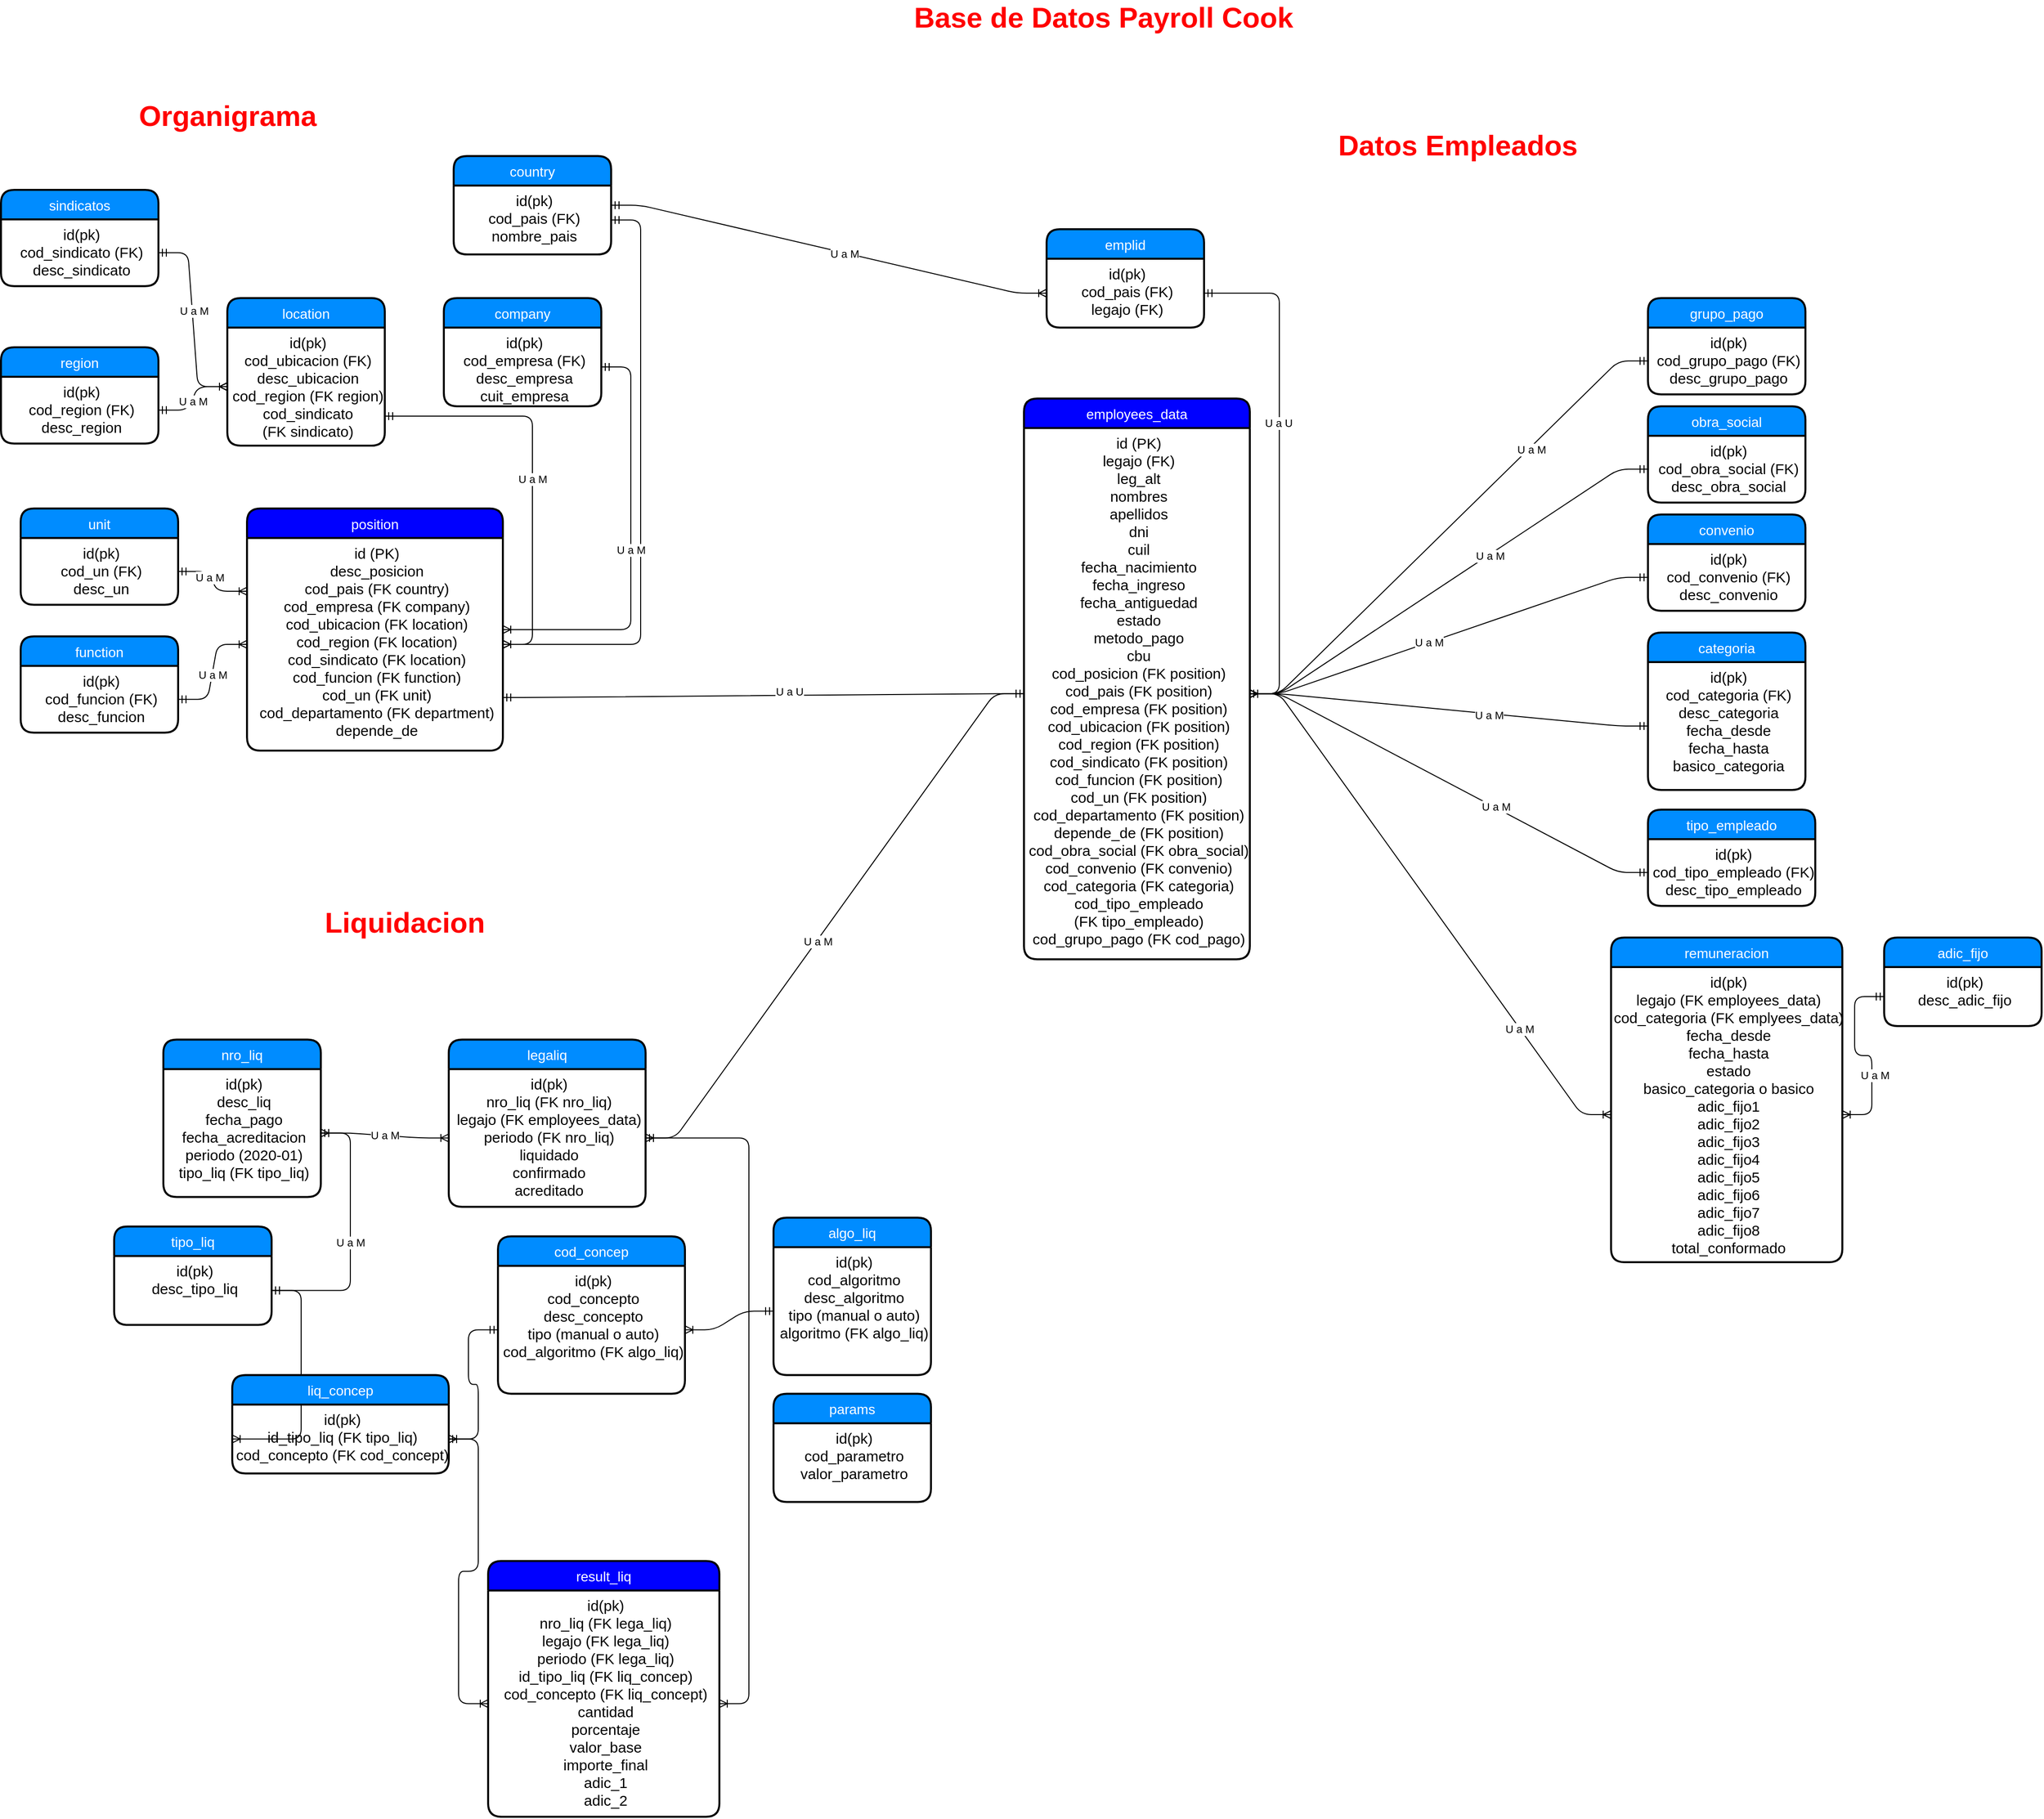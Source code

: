 <mxfile version="13.5.1" type="github">
  <diagram id="R5pfA701NaSD8N2ByGOf" name="Page-1">
    <mxGraphModel dx="3206" dy="450" grid="1" gridSize="10" guides="1" tooltips="1" connect="1" arrows="1" fold="1" page="1" pageScale="1" pageWidth="1169" pageHeight="827" math="0" shadow="0">
      <root>
        <mxCell id="0" />
        <mxCell id="1" parent="0" />
        <mxCell id="119IcOjmTgw26iHcHYF6-54" value="&lt;span style=&quot;font-size: 29px&quot;&gt;&lt;b&gt;Base de Datos Payroll Cook&lt;/b&gt;&lt;/span&gt;" style="text;html=1;align=center;verticalAlign=middle;resizable=0;points=[];;autosize=1;fontColor=#FF0000;" parent="1" vertex="1">
          <mxGeometry x="-1370" y="50" width="400" height="30" as="geometry" />
        </mxCell>
        <mxCell id="119IcOjmTgw26iHcHYF6-61" style="edgeStyle=orthogonalEdgeStyle;rounded=0;orthogonalLoop=1;jettySize=auto;html=1;exitX=0;exitY=0.25;exitDx=0;exitDy=0;entryX=0.5;entryY=1;entryDx=0;entryDy=0;fontSize=20;strokeColor=none;endArrow=ERoneToMany;endFill=0;startArrow=ERmandOne;startFill=0;" parent="1" edge="1">
          <mxGeometry relative="1" as="geometry">
            <mxPoint x="-1205.333" y="606.17" as="targetPoint" />
            <mxPoint x="-1001" y="500.59" as="sourcePoint" />
          </mxGeometry>
        </mxCell>
        <mxCell id="CLIR_dkmVU7LcoB8GXZn-4" value="" style="edgeStyle=entityRelationEdgeStyle;fontSize=12;html=1;endArrow=ERmandOne;startArrow=ERmandOne;endFill=0;" parent="1" source="CLIR_dkmVU7LcoB8GXZn-3" target="119IcOjmTgw26iHcHYF6-74" edge="1">
          <mxGeometry width="100" height="100" relative="1" as="geometry">
            <mxPoint x="-1321" y="502.17" as="sourcePoint" />
            <mxPoint x="-1161" y="512.17" as="targetPoint" />
          </mxGeometry>
        </mxCell>
        <mxCell id="CLIR_dkmVU7LcoB8GXZn-12" value="U a U" style="edgeLabel;html=1;align=center;verticalAlign=middle;resizable=0;points=[];" parent="CLIR_dkmVU7LcoB8GXZn-4" vertex="1" connectable="0">
          <mxGeometry x="-0.191" y="-1" relative="1" as="geometry">
            <mxPoint as="offset" />
          </mxGeometry>
        </mxCell>
        <mxCell id="CLIR_dkmVU7LcoB8GXZn-9" value="" style="edgeStyle=entityRelationEdgeStyle;fontSize=12;html=1;endArrow=ERoneToMany;startArrow=ERmandOne;" parent="1" source="CLIR_dkmVU7LcoB8GXZn-7" target="CLIR_dkmVU7LcoB8GXZn-31" edge="1">
          <mxGeometry width="100" height="100" relative="1" as="geometry">
            <mxPoint x="-1620" y="710" as="sourcePoint" />
            <mxPoint x="-1520" y="610" as="targetPoint" />
          </mxGeometry>
        </mxCell>
        <mxCell id="CLIR_dkmVU7LcoB8GXZn-15" value="" style="edgeStyle=entityRelationEdgeStyle;fontSize=12;html=1;endArrow=ERoneToMany;startArrow=ERmandOne;" parent="1" source="CLIR_dkmVU7LcoB8GXZn-14" target="CLIR_dkmVU7LcoB8GXZn-30" edge="1">
          <mxGeometry width="100" height="100" relative="1" as="geometry">
            <mxPoint x="-1620" y="790" as="sourcePoint" />
            <mxPoint x="-1520" y="690" as="targetPoint" />
          </mxGeometry>
        </mxCell>
        <mxCell id="CLIR_dkmVU7LcoB8GXZn-16" value="U a M" style="edgeLabel;html=1;align=center;verticalAlign=middle;resizable=0;points=[];" parent="CLIR_dkmVU7LcoB8GXZn-15" vertex="1" connectable="0">
          <mxGeometry x="0.012" relative="1" as="geometry">
            <mxPoint as="offset" />
          </mxGeometry>
        </mxCell>
        <mxCell id="CLIR_dkmVU7LcoB8GXZn-19" value="" style="edgeStyle=entityRelationEdgeStyle;fontSize=12;html=1;endArrow=ERoneToMany;startArrow=ERmandOne;exitX=1;exitY=0.75;exitDx=0;exitDy=0;" parent="1" source="CLIR_dkmVU7LcoB8GXZn-18" target="CLIR_dkmVU7LcoB8GXZn-31" edge="1">
          <mxGeometry width="100" height="100" relative="1" as="geometry">
            <mxPoint x="-1620" y="790" as="sourcePoint" />
            <mxPoint x="-1520" y="690" as="targetPoint" />
          </mxGeometry>
        </mxCell>
        <mxCell id="CLIR_dkmVU7LcoB8GXZn-20" value="U a M" style="edgeLabel;html=1;align=center;verticalAlign=middle;resizable=0;points=[];" parent="CLIR_dkmVU7LcoB8GXZn-19" vertex="1" connectable="0">
          <mxGeometry x="-0.186" relative="1" as="geometry">
            <mxPoint y="45.83" as="offset" />
          </mxGeometry>
        </mxCell>
        <mxCell id="CLIR_dkmVU7LcoB8GXZn-23" value="" style="edgeStyle=entityRelationEdgeStyle;fontSize=12;html=1;endArrow=ERoneToMany;startArrow=ERmandOne;" parent="1" source="CLIR_dkmVU7LcoB8GXZn-22" target="CLIR_dkmVU7LcoB8GXZn-18" edge="1">
          <mxGeometry width="100" height="100" relative="1" as="geometry">
            <mxPoint x="-1620" y="960" as="sourcePoint" />
            <mxPoint x="-1520" y="860" as="targetPoint" />
          </mxGeometry>
        </mxCell>
        <mxCell id="CLIR_dkmVU7LcoB8GXZn-24" value="U a M" style="edgeLabel;html=1;align=center;verticalAlign=middle;resizable=0;points=[];" parent="CLIR_dkmVU7LcoB8GXZn-23" vertex="1" connectable="0">
          <mxGeometry x="-0.057" y="-1" relative="1" as="geometry">
            <mxPoint as="offset" />
          </mxGeometry>
        </mxCell>
        <mxCell id="CLIR_dkmVU7LcoB8GXZn-27" value="" style="edgeStyle=entityRelationEdgeStyle;fontSize=12;html=1;endArrow=ERoneToMany;startArrow=ERmandOne;entryX=0;entryY=0.25;entryDx=0;entryDy=0;" parent="1" source="CLIR_dkmVU7LcoB8GXZn-26" target="CLIR_dkmVU7LcoB8GXZn-31" edge="1">
          <mxGeometry width="100" height="100" relative="1" as="geometry">
            <mxPoint x="-2050" y="720" as="sourcePoint" />
            <mxPoint x="-1950" y="620" as="targetPoint" />
          </mxGeometry>
        </mxCell>
        <mxCell id="CLIR_dkmVU7LcoB8GXZn-28" value="U a M" style="edgeLabel;html=1;align=center;verticalAlign=middle;resizable=0;points=[];" parent="CLIR_dkmVU7LcoB8GXZn-27" vertex="1" connectable="0">
          <mxGeometry x="-0.11" y="-1" relative="1" as="geometry">
            <mxPoint as="offset" />
          </mxGeometry>
        </mxCell>
        <mxCell id="CLIR_dkmVU7LcoB8GXZn-29" value="&lt;span style=&quot;font-size: 29px&quot;&gt;&lt;b&gt;Organigrama&lt;/b&gt;&lt;/span&gt;" style="text;html=1;align=center;verticalAlign=middle;resizable=0;points=[];;autosize=1;fontColor=#FF0000;" parent="1" vertex="1">
          <mxGeometry x="-2160" y="150" width="200" height="30" as="geometry" />
        </mxCell>
        <mxCell id="CLIR_dkmVU7LcoB8GXZn-34" value="" style="edgeStyle=entityRelationEdgeStyle;fontSize=12;html=1;endArrow=ERoneToMany;startArrow=ERmandOne;" parent="1" source="CLIR_dkmVU7LcoB8GXZn-33" target="CLIR_dkmVU7LcoB8GXZn-31" edge="1">
          <mxGeometry width="100" height="100" relative="1" as="geometry">
            <mxPoint x="-1970" y="660" as="sourcePoint" />
            <mxPoint x="-1870" y="560" as="targetPoint" />
          </mxGeometry>
        </mxCell>
        <mxCell id="CLIR_dkmVU7LcoB8GXZn-35" value="U a M" style="edgeLabel;html=1;align=center;verticalAlign=middle;resizable=0;points=[];fontColor=#000000;" parent="CLIR_dkmVU7LcoB8GXZn-34" vertex="1" connectable="0">
          <mxGeometry x="-0.051" relative="1" as="geometry">
            <mxPoint as="offset" />
          </mxGeometry>
        </mxCell>
        <mxCell id="CLIR_dkmVU7LcoB8GXZn-8" value="" style="edgeStyle=entityRelationEdgeStyle;fontSize=12;html=1;endArrow=ERoneToMany;startArrow=ERmandOne;" parent="1" source="CLIR_dkmVU7LcoB8GXZn-6" target="CLIR_dkmVU7LcoB8GXZn-3" edge="1">
          <mxGeometry width="100" height="100" relative="1" as="geometry">
            <mxPoint x="-1490" y="530" as="sourcePoint" />
            <mxPoint x="-1390" y="430" as="targetPoint" />
          </mxGeometry>
        </mxCell>
        <mxCell id="CLIR_dkmVU7LcoB8GXZn-10" value="U a M" style="edgeLabel;html=1;align=center;verticalAlign=middle;resizable=0;points=[];" parent="CLIR_dkmVU7LcoB8GXZn-8" vertex="1" connectable="0">
          <mxGeometry x="0.074" y="-1" relative="1" as="geometry">
            <mxPoint as="offset" />
          </mxGeometry>
        </mxCell>
        <mxCell id="CLIR_dkmVU7LcoB8GXZn-38" value="" style="edgeStyle=entityRelationEdgeStyle;fontSize=12;html=1;endArrow=ERoneToMany;startArrow=ERmandOne;entryX=0;entryY=0.5;entryDx=0;entryDy=0;" parent="1" source="CLIR_dkmVU7LcoB8GXZn-37" target="CLIR_dkmVU7LcoB8GXZn-18" edge="1">
          <mxGeometry width="100" height="100" relative="1" as="geometry">
            <mxPoint x="-1980" y="410" as="sourcePoint" />
            <mxPoint x="-1880" y="310" as="targetPoint" />
          </mxGeometry>
        </mxCell>
        <mxCell id="CLIR_dkmVU7LcoB8GXZn-39" value="U a M" style="edgeLabel;html=1;align=center;verticalAlign=middle;resizable=0;points=[];fontColor=#000000;" parent="CLIR_dkmVU7LcoB8GXZn-38" vertex="1" connectable="0">
          <mxGeometry x="-0.089" y="1" relative="1" as="geometry">
            <mxPoint as="offset" />
          </mxGeometry>
        </mxCell>
        <mxCell id="CLIR_dkmVU7LcoB8GXZn-42" value="" style="edgeStyle=entityRelationEdgeStyle;fontSize=12;html=1;endArrow=ERmandOne;startArrow=ERmandOne;exitX=1;exitY=0.75;exitDx=0;exitDy=0;" parent="1" source="CLIR_dkmVU7LcoB8GXZn-31" target="119IcOjmTgw26iHcHYF6-74" edge="1">
          <mxGeometry width="100" height="100" relative="1" as="geometry">
            <mxPoint x="-1590" y="740" as="sourcePoint" />
            <mxPoint x="-1490" y="640" as="targetPoint" />
          </mxGeometry>
        </mxCell>
        <mxCell id="CLIR_dkmVU7LcoB8GXZn-43" value="U a U" style="edgeLabel;html=1;align=center;verticalAlign=middle;resizable=0;points=[];fontColor=#000000;" parent="CLIR_dkmVU7LcoB8GXZn-42" vertex="1" connectable="0">
          <mxGeometry x="0.433" relative="1" as="geometry">
            <mxPoint x="-88.99" y="-3.15" as="offset" />
          </mxGeometry>
        </mxCell>
        <mxCell id="CLIR_dkmVU7LcoB8GXZn-50" value="" style="edgeStyle=entityRelationEdgeStyle;fontSize=12;html=1;endArrow=ERoneToMany;startArrow=ERmandOne;" parent="1" source="CLIR_dkmVU7LcoB8GXZn-49" target="119IcOjmTgw26iHcHYF6-74" edge="1">
          <mxGeometry width="100" height="100" relative="1" as="geometry">
            <mxPoint x="-1330" y="810" as="sourcePoint" />
            <mxPoint x="-1230" y="710" as="targetPoint" />
          </mxGeometry>
        </mxCell>
        <mxCell id="CLIR_dkmVU7LcoB8GXZn-51" value="U a M" style="edgeLabel;html=1;align=center;verticalAlign=middle;resizable=0;points=[];fontColor=#000000;" parent="CLIR_dkmVU7LcoB8GXZn-50" vertex="1" connectable="0">
          <mxGeometry x="-0.206" y="1" relative="1" as="geometry">
            <mxPoint as="offset" />
          </mxGeometry>
        </mxCell>
        <mxCell id="CLIR_dkmVU7LcoB8GXZn-52" value="" style="edgeStyle=entityRelationEdgeStyle;fontSize=12;html=1;endArrow=ERoneToMany;startArrow=ERmandOne;" parent="1" source="CLIR_dkmVU7LcoB8GXZn-47" target="119IcOjmTgw26iHcHYF6-74" edge="1">
          <mxGeometry width="100" height="100" relative="1" as="geometry">
            <mxPoint x="-1330" y="810" as="sourcePoint" />
            <mxPoint x="-1230" y="710" as="targetPoint" />
          </mxGeometry>
        </mxCell>
        <mxCell id="CLIR_dkmVU7LcoB8GXZn-53" value="U a M" style="edgeLabel;html=1;align=center;verticalAlign=middle;resizable=0;points=[];fontColor=#000000;" parent="CLIR_dkmVU7LcoB8GXZn-52" vertex="1" connectable="0">
          <mxGeometry x="-0.007" y="2" relative="1" as="geometry">
            <mxPoint x="-23.03" y="5.43" as="offset" />
          </mxGeometry>
        </mxCell>
        <mxCell id="CLIR_dkmVU7LcoB8GXZn-56" value="" style="edgeStyle=entityRelationEdgeStyle;fontSize=12;html=1;endArrow=ERoneToMany;startArrow=ERmandOne;" parent="1" source="CLIR_dkmVU7LcoB8GXZn-55" target="119IcOjmTgw26iHcHYF6-74" edge="1">
          <mxGeometry width="100" height="100" relative="1" as="geometry">
            <mxPoint x="-1330" y="890" as="sourcePoint" />
            <mxPoint x="-1230" y="790" as="targetPoint" />
          </mxGeometry>
        </mxCell>
        <mxCell id="CLIR_dkmVU7LcoB8GXZn-57" value="U a M" style="edgeLabel;html=1;align=center;verticalAlign=middle;resizable=0;points=[];fontColor=#000000;" parent="CLIR_dkmVU7LcoB8GXZn-56" vertex="1" connectable="0">
          <mxGeometry x="-0.203" y="1" relative="1" as="geometry">
            <mxPoint as="offset" />
          </mxGeometry>
        </mxCell>
        <mxCell id="CLIR_dkmVU7LcoB8GXZn-60" value="" style="edgeStyle=entityRelationEdgeStyle;fontSize=12;html=1;endArrow=ERoneToMany;startArrow=ERmandOne;" parent="1" source="CLIR_dkmVU7LcoB8GXZn-59" target="119IcOjmTgw26iHcHYF6-74" edge="1">
          <mxGeometry width="100" height="100" relative="1" as="geometry">
            <mxPoint x="-1330" y="890" as="sourcePoint" />
            <mxPoint x="-1230" y="790" as="targetPoint" />
          </mxGeometry>
        </mxCell>
        <mxCell id="CLIR_dkmVU7LcoB8GXZn-61" value="U a M" style="edgeLabel;html=1;align=center;verticalAlign=middle;resizable=0;points=[];fontColor=#000000;" parent="CLIR_dkmVU7LcoB8GXZn-60" vertex="1" connectable="0">
          <mxGeometry x="-0.237" y="-1" relative="1" as="geometry">
            <mxPoint as="offset" />
          </mxGeometry>
        </mxCell>
        <mxCell id="CLIR_dkmVU7LcoB8GXZn-64" value="" style="edgeStyle=entityRelationEdgeStyle;fontSize=12;html=1;endArrow=ERoneToMany;startArrow=ERmandOne;" parent="1" source="CLIR_dkmVU7LcoB8GXZn-63" target="119IcOjmTgw26iHcHYF6-74" edge="1">
          <mxGeometry width="100" height="100" relative="1" as="geometry">
            <mxPoint x="-1330" y="560" as="sourcePoint" />
            <mxPoint x="-1230" y="460" as="targetPoint" />
          </mxGeometry>
        </mxCell>
        <mxCell id="CLIR_dkmVU7LcoB8GXZn-65" value="U a M" style="edgeLabel;html=1;align=center;verticalAlign=middle;resizable=0;points=[];fontColor=#000000;" parent="CLIR_dkmVU7LcoB8GXZn-64" vertex="1" connectable="0">
          <mxGeometry x="-0.426" y="2" relative="1" as="geometry">
            <mxPoint as="offset" />
          </mxGeometry>
        </mxCell>
        <mxCell id="CLIR_dkmVU7LcoB8GXZn-6" value="country" style="swimlane;childLayout=stackLayout;horizontal=1;startSize=30;horizontalStack=0;fillColor=#008cff;fontColor=#FFFFFF;rounded=1;fontSize=14;fontStyle=0;strokeWidth=2;resizeParent=0;resizeLast=1;shadow=0;dashed=0;align=center;glass=0;comic=0;" parent="1" vertex="1">
          <mxGeometry x="-1830" y="205.66" width="160" height="100" as="geometry" />
        </mxCell>
        <mxCell id="CLIR_dkmVU7LcoB8GXZn-7" value="id(pk)&#xa;cod_pais (FK)&#xa;nombre_pais" style="align=center;strokeColor=none;fillColor=none;spacingLeft=4;fontSize=15;verticalAlign=top;resizable=0;rotatable=0;part=1;" parent="CLIR_dkmVU7LcoB8GXZn-6" vertex="1">
          <mxGeometry y="30" width="160" height="70" as="geometry" />
        </mxCell>
        <mxCell id="CLIR_dkmVU7LcoB8GXZn-36" value="sindicatos" style="swimlane;childLayout=stackLayout;horizontal=1;startSize=30;horizontalStack=0;fillColor=#008cff;fontColor=#FFFFFF;rounded=1;fontSize=14;fontStyle=0;strokeWidth=2;resizeParent=0;resizeLast=1;shadow=0;dashed=0;align=center;glass=0;comic=0;" parent="1" vertex="1">
          <mxGeometry x="-2290" y="240.0" width="160" height="97.83" as="geometry" />
        </mxCell>
        <mxCell id="CLIR_dkmVU7LcoB8GXZn-37" value="id(pk)&#xa;cod_sindicato (FK)&#xa;desc_sindicato" style="align=center;strokeColor=none;fillColor=none;spacingLeft=4;fontSize=15;verticalAlign=top;resizable=0;rotatable=0;part=1;" parent="CLIR_dkmVU7LcoB8GXZn-36" vertex="1">
          <mxGeometry y="30" width="160" height="67.83" as="geometry" />
        </mxCell>
        <mxCell id="CLIR_dkmVU7LcoB8GXZn-30" value="position" style="swimlane;childLayout=stackLayout;horizontal=1;startSize=30;horizontalStack=0;fontColor=#FFFFFF;rounded=1;fontSize=14;fontStyle=0;strokeWidth=2;resizeParent=0;resizeLast=1;shadow=0;dashed=0;align=center;glass=0;comic=0;fillColor=#0000FF;" parent="1" vertex="1">
          <mxGeometry x="-2040" y="563.92" width="260" height="246.08" as="geometry" />
        </mxCell>
        <mxCell id="CLIR_dkmVU7LcoB8GXZn-31" value="id (PK)&#xa;desc_posicion&#xa;cod_pais (FK country)&#xa;cod_empresa (FK company)&#xa;cod_ubicacion (FK location)&#xa;cod_region (FK location)&#xa;cod_sindicato (FK location)&#xa;cod_funcion (FK function)&#xa;cod_un (FK unit)&#xa;cod_departamento (FK department)&#xa;depende_de" style="align=center;strokeColor=none;fillColor=none;spacingLeft=4;fontSize=15;verticalAlign=top;resizable=0;rotatable=0;part=1;" parent="CLIR_dkmVU7LcoB8GXZn-30" vertex="1">
          <mxGeometry y="30" width="260" height="216.08" as="geometry" />
        </mxCell>
        <mxCell id="CLIR_dkmVU7LcoB8GXZn-25" value="unit" style="swimlane;childLayout=stackLayout;horizontal=1;startSize=30;horizontalStack=0;fillColor=#008cff;fontColor=#FFFFFF;rounded=1;fontSize=14;fontStyle=0;strokeWidth=2;resizeParent=0;resizeLast=1;shadow=0;dashed=0;align=center;glass=0;comic=0;" parent="1" vertex="1">
          <mxGeometry x="-2270" y="563.92" width="160" height="97.83" as="geometry" />
        </mxCell>
        <mxCell id="CLIR_dkmVU7LcoB8GXZn-26" value="id(pk)&#xa;cod_un (FK)&#xa;desc_un" style="align=center;strokeColor=none;fillColor=none;spacingLeft=4;fontSize=15;verticalAlign=top;resizable=0;rotatable=0;part=1;" parent="CLIR_dkmVU7LcoB8GXZn-25" vertex="1">
          <mxGeometry y="30" width="160" height="67.83" as="geometry" />
        </mxCell>
        <mxCell id="CLIR_dkmVU7LcoB8GXZn-13" value="company" style="swimlane;childLayout=stackLayout;horizontal=1;startSize=30;horizontalStack=0;fillColor=#008cff;fontColor=#FFFFFF;rounded=1;fontSize=14;fontStyle=0;strokeWidth=2;resizeParent=0;resizeLast=1;shadow=0;dashed=0;align=center;glass=0;comic=0;" parent="1" vertex="1">
          <mxGeometry x="-1840" y="349.99" width="160" height="110.01" as="geometry" />
        </mxCell>
        <mxCell id="CLIR_dkmVU7LcoB8GXZn-14" value="id(pk)&#xa;cod_empresa (FK)&#xa;desc_empresa&#xa;cuit_empresa" style="align=center;strokeColor=none;fillColor=none;spacingLeft=4;fontSize=15;verticalAlign=top;resizable=0;rotatable=0;part=1;" parent="CLIR_dkmVU7LcoB8GXZn-13" vertex="1">
          <mxGeometry y="30" width="160" height="80.01" as="geometry" />
        </mxCell>
        <mxCell id="CLIR_dkmVU7LcoB8GXZn-17" value="location" style="swimlane;childLayout=stackLayout;horizontal=1;startSize=30;horizontalStack=0;fillColor=#008cff;fontColor=#FFFFFF;rounded=1;fontSize=14;fontStyle=0;strokeWidth=2;resizeParent=0;resizeLast=1;shadow=0;dashed=0;align=center;glass=0;comic=0;" parent="1" vertex="1">
          <mxGeometry x="-2060" y="350" width="160" height="150" as="geometry" />
        </mxCell>
        <mxCell id="CLIR_dkmVU7LcoB8GXZn-18" value="id(pk)&#xa;cod_ubicacion (FK)&#xa;desc_ubicacion&#xa;cod_region (FK region)&#xa;cod_sindicato &#xa;(FK sindicato)" style="align=center;strokeColor=none;fillColor=none;spacingLeft=4;fontSize=15;verticalAlign=top;resizable=0;rotatable=0;part=1;" parent="CLIR_dkmVU7LcoB8GXZn-17" vertex="1">
          <mxGeometry y="30" width="160" height="120" as="geometry" />
        </mxCell>
        <mxCell id="CLIR_dkmVU7LcoB8GXZn-32" value="function" style="swimlane;childLayout=stackLayout;horizontal=1;startSize=30;horizontalStack=0;fillColor=#008cff;fontColor=#FFFFFF;rounded=1;fontSize=14;fontStyle=0;strokeWidth=2;resizeParent=0;resizeLast=1;shadow=0;dashed=0;align=center;glass=0;comic=0;" parent="1" vertex="1">
          <mxGeometry x="-2270" y="693.92" width="160" height="97.83" as="geometry">
            <mxRectangle x="-1610" y="623.92" width="80" height="30" as="alternateBounds" />
          </mxGeometry>
        </mxCell>
        <mxCell id="CLIR_dkmVU7LcoB8GXZn-33" value="id(pk)&#xa;cod_funcion (FK)&#xa;desc_funcion" style="align=center;strokeColor=none;fillColor=none;spacingLeft=4;fontSize=15;verticalAlign=top;resizable=0;rotatable=0;part=1;" parent="CLIR_dkmVU7LcoB8GXZn-32" vertex="1">
          <mxGeometry y="30" width="160" height="67.83" as="geometry" />
        </mxCell>
        <mxCell id="CLIR_dkmVU7LcoB8GXZn-21" value="region" style="swimlane;childLayout=stackLayout;horizontal=1;startSize=30;horizontalStack=0;fillColor=#008cff;fontColor=#FFFFFF;rounded=1;fontSize=14;fontStyle=0;strokeWidth=2;resizeParent=0;resizeLast=1;shadow=0;dashed=0;align=center;glass=0;comic=0;" parent="1" vertex="1">
          <mxGeometry x="-2290" y="400.0" width="160" height="97.83" as="geometry" />
        </mxCell>
        <mxCell id="CLIR_dkmVU7LcoB8GXZn-22" value="id(pk)&#xa;cod_region (FK)&#xa;desc_region" style="align=center;strokeColor=none;fillColor=none;spacingLeft=4;fontSize=15;verticalAlign=top;resizable=0;rotatable=0;part=1;" parent="CLIR_dkmVU7LcoB8GXZn-21" vertex="1">
          <mxGeometry y="30" width="160" height="67.83" as="geometry" />
        </mxCell>
        <mxCell id="XidrcmPHRUJYJWmRy7Ku-5" value="" style="edgeStyle=entityRelationEdgeStyle;fontSize=12;html=1;endArrow=ERoneToMany;startArrow=ERmandOne;" edge="1" parent="1" source="XidrcmPHRUJYJWmRy7Ku-4" target="XidrcmPHRUJYJWmRy7Ku-2">
          <mxGeometry width="100" height="100" relative="1" as="geometry">
            <mxPoint x="-396.42" y="1140" as="sourcePoint" />
            <mxPoint x="-296.42" y="1040" as="targetPoint" />
          </mxGeometry>
        </mxCell>
        <mxCell id="XidrcmPHRUJYJWmRy7Ku-6" value="U a M" style="edgeLabel;html=1;align=center;verticalAlign=middle;resizable=0;points=[];" vertex="1" connectable="0" parent="XidrcmPHRUJYJWmRy7Ku-5">
          <mxGeometry x="-0.26" y="1" relative="1" as="geometry">
            <mxPoint x="19" y="36.9" as="offset" />
          </mxGeometry>
        </mxCell>
        <mxCell id="XidrcmPHRUJYJWmRy7Ku-7" value="" style="edgeStyle=entityRelationEdgeStyle;fontSize=12;html=1;endArrow=ERoneToMany;startArrow=ERmandOne;" edge="1" parent="1" source="119IcOjmTgw26iHcHYF6-74" target="XidrcmPHRUJYJWmRy7Ku-2">
          <mxGeometry width="100" height="100" relative="1" as="geometry">
            <mxPoint x="-1230" y="1160" as="sourcePoint" />
            <mxPoint x="-1130" y="1060" as="targetPoint" />
          </mxGeometry>
        </mxCell>
        <mxCell id="XidrcmPHRUJYJWmRy7Ku-8" value="U a M" style="edgeLabel;html=1;align=center;verticalAlign=middle;resizable=0;points=[];" vertex="1" connectable="0" parent="XidrcmPHRUJYJWmRy7Ku-7">
          <mxGeometry x="0.531" y="-1" relative="1" as="geometry">
            <mxPoint as="offset" />
          </mxGeometry>
        </mxCell>
        <mxCell id="XidrcmPHRUJYJWmRy7Ku-13" value="" style="edgeStyle=entityRelationEdgeStyle;fontSize=12;html=1;endArrow=ERoneToMany;startArrow=ERmandOne;" edge="1" parent="1" source="119IcOjmTgw26iHcHYF6-74" target="XidrcmPHRUJYJWmRy7Ku-12">
          <mxGeometry width="100" height="100" relative="1" as="geometry">
            <mxPoint x="-1970" y="1020" as="sourcePoint" />
            <mxPoint x="-1870" y="920" as="targetPoint" />
          </mxGeometry>
        </mxCell>
        <mxCell id="XidrcmPHRUJYJWmRy7Ku-14" value="U a M" style="edgeLabel;html=1;align=center;verticalAlign=middle;resizable=0;points=[];" vertex="1" connectable="0" parent="XidrcmPHRUJYJWmRy7Ku-13">
          <mxGeometry x="0.102" y="1" relative="1" as="geometry">
            <mxPoint as="offset" />
          </mxGeometry>
        </mxCell>
        <mxCell id="XidrcmPHRUJYJWmRy7Ku-15" value="" style="edgeStyle=entityRelationEdgeStyle;fontSize=12;html=1;endArrow=ERoneToMany;startArrow=ERmandOne;" edge="1" parent="1" source="XidrcmPHRUJYJWmRy7Ku-10" target="XidrcmPHRUJYJWmRy7Ku-12">
          <mxGeometry width="100" height="100" relative="1" as="geometry">
            <mxPoint x="-1745" y="1153.73" as="sourcePoint" />
            <mxPoint x="-1645" y="1053.73" as="targetPoint" />
          </mxGeometry>
        </mxCell>
        <mxCell id="XidrcmPHRUJYJWmRy7Ku-16" value="U a M" style="edgeLabel;html=1;align=center;verticalAlign=middle;resizable=0;points=[];" vertex="1" connectable="0" parent="XidrcmPHRUJYJWmRy7Ku-15">
          <mxGeometry x="-0.004" relative="1" as="geometry">
            <mxPoint as="offset" />
          </mxGeometry>
        </mxCell>
        <mxCell id="XidrcmPHRUJYJWmRy7Ku-19" value="" style="edgeStyle=entityRelationEdgeStyle;fontSize=12;html=1;endArrow=ERoneToMany;startArrow=ERmandOne;" edge="1" parent="1" source="XidrcmPHRUJYJWmRy7Ku-18" target="XidrcmPHRUJYJWmRy7Ku-10">
          <mxGeometry width="100" height="100" relative="1" as="geometry">
            <mxPoint x="-1955" y="1293.73" as="sourcePoint" />
            <mxPoint x="-1855" y="1193.73" as="targetPoint" />
          </mxGeometry>
        </mxCell>
        <mxCell id="XidrcmPHRUJYJWmRy7Ku-20" value="U a M" style="edgeLabel;html=1;align=center;verticalAlign=middle;resizable=0;points=[];" vertex="1" connectable="0" parent="XidrcmPHRUJYJWmRy7Ku-19">
          <mxGeometry x="-0.049" relative="1" as="geometry">
            <mxPoint as="offset" />
          </mxGeometry>
        </mxCell>
        <mxCell id="XidrcmPHRUJYJWmRy7Ku-25" value="" style="edgeStyle=entityRelationEdgeStyle;fontSize=12;html=1;endArrow=ERoneToMany;startArrow=ERmandOne;" edge="1" parent="1" source="XidrcmPHRUJYJWmRy7Ku-22" target="XidrcmPHRUJYJWmRy7Ku-24">
          <mxGeometry width="100" height="100" relative="1" as="geometry">
            <mxPoint x="-1955" y="1433.73" as="sourcePoint" />
            <mxPoint x="-1855" y="1333.73" as="targetPoint" />
          </mxGeometry>
        </mxCell>
        <mxCell id="XidrcmPHRUJYJWmRy7Ku-26" value="" style="edgeStyle=entityRelationEdgeStyle;fontSize=12;html=1;endArrow=ERoneToMany;startArrow=ERmandOne;entryX=0;entryY=0.5;entryDx=0;entryDy=0;" edge="1" parent="1" source="XidrcmPHRUJYJWmRy7Ku-18" target="XidrcmPHRUJYJWmRy7Ku-24">
          <mxGeometry width="100" height="100" relative="1" as="geometry">
            <mxPoint x="-1955" y="1433.73" as="sourcePoint" />
            <mxPoint x="-1855" y="1333.73" as="targetPoint" />
          </mxGeometry>
        </mxCell>
        <mxCell id="XidrcmPHRUJYJWmRy7Ku-29" value="" style="edgeStyle=entityRelationEdgeStyle;fontSize=12;html=1;endArrow=ERoneToMany;startArrow=ERmandOne;" edge="1" parent="1" source="XidrcmPHRUJYJWmRy7Ku-28" target="XidrcmPHRUJYJWmRy7Ku-22">
          <mxGeometry width="100" height="100" relative="1" as="geometry">
            <mxPoint x="-1565" y="1493.73" as="sourcePoint" />
            <mxPoint x="-1465" y="1393.73" as="targetPoint" />
          </mxGeometry>
        </mxCell>
        <mxCell id="XidrcmPHRUJYJWmRy7Ku-34" value="" style="edgeStyle=entityRelationEdgeStyle;fontSize=12;html=1;endArrow=ERoneToMany;startArrow=ERmandOne;" edge="1" parent="1" source="XidrcmPHRUJYJWmRy7Ku-12" target="XidrcmPHRUJYJWmRy7Ku-33">
          <mxGeometry width="100" height="100" relative="1" as="geometry">
            <mxPoint x="-1875" y="1623.73" as="sourcePoint" />
            <mxPoint x="-1775" y="1523.73" as="targetPoint" />
          </mxGeometry>
        </mxCell>
        <mxCell id="XidrcmPHRUJYJWmRy7Ku-35" value="" style="edgeStyle=entityRelationEdgeStyle;fontSize=12;html=1;endArrow=ERoneToMany;startArrow=ERmandOne;entryX=0;entryY=0.5;entryDx=0;entryDy=0;" edge="1" parent="1" source="XidrcmPHRUJYJWmRy7Ku-24" target="XidrcmPHRUJYJWmRy7Ku-33">
          <mxGeometry width="100" height="100" relative="1" as="geometry">
            <mxPoint x="-1875" y="1643.73" as="sourcePoint" />
            <mxPoint x="-1775" y="1543.73" as="targetPoint" />
          </mxGeometry>
        </mxCell>
        <mxCell id="XidrcmPHRUJYJWmRy7Ku-9" value="nro_liq" style="swimlane;childLayout=stackLayout;horizontal=1;startSize=30;horizontalStack=0;fillColor=#008cff;fontColor=#FFFFFF;rounded=1;fontSize=14;fontStyle=0;strokeWidth=2;resizeParent=0;resizeLast=1;shadow=0;dashed=0;align=center;glass=0;comic=0;" vertex="1" parent="1">
          <mxGeometry x="-2125" y="1103.73" width="160" height="160" as="geometry" />
        </mxCell>
        <mxCell id="XidrcmPHRUJYJWmRy7Ku-10" value="id(pk)&#xa;desc_liq&#xa;fecha_pago&#xa;fecha_acreditacion&#xa;periodo (2020-01)&#xa;tipo_liq (FK tipo_liq)" style="align=center;strokeColor=none;fillColor=none;spacingLeft=4;fontSize=15;verticalAlign=top;resizable=0;rotatable=0;part=1;" vertex="1" parent="XidrcmPHRUJYJWmRy7Ku-9">
          <mxGeometry y="30" width="160" height="130" as="geometry" />
        </mxCell>
        <mxCell id="XidrcmPHRUJYJWmRy7Ku-11" value="legaliq" style="swimlane;childLayout=stackLayout;horizontal=1;startSize=30;horizontalStack=0;fillColor=#008cff;fontColor=#FFFFFF;rounded=1;fontSize=14;fontStyle=0;strokeWidth=2;resizeParent=0;resizeLast=1;shadow=0;dashed=0;align=center;glass=0;comic=0;" vertex="1" parent="1">
          <mxGeometry x="-1835" y="1103.73" width="200" height="170" as="geometry" />
        </mxCell>
        <mxCell id="XidrcmPHRUJYJWmRy7Ku-12" value="id(pk)&#xa;nro_liq (FK nro_liq)&#xa;legajo (FK employees_data)&#xa;periodo (FK nro_liq)&#xa;liquidado&#xa;confirmado&#xa;acreditado" style="align=center;strokeColor=none;fillColor=none;spacingLeft=4;fontSize=15;verticalAlign=top;resizable=0;rotatable=0;part=1;" vertex="1" parent="XidrcmPHRUJYJWmRy7Ku-11">
          <mxGeometry y="30" width="200" height="140" as="geometry" />
        </mxCell>
        <mxCell id="XidrcmPHRUJYJWmRy7Ku-17" value="tipo_liq" style="swimlane;childLayout=stackLayout;horizontal=1;startSize=30;horizontalStack=0;fillColor=#008cff;fontColor=#FFFFFF;rounded=1;fontSize=14;fontStyle=0;strokeWidth=2;resizeParent=0;resizeLast=1;shadow=0;dashed=0;align=center;glass=0;comic=0;" vertex="1" parent="1">
          <mxGeometry x="-2175" y="1293.73" width="160" height="100" as="geometry" />
        </mxCell>
        <mxCell id="XidrcmPHRUJYJWmRy7Ku-18" value="id(pk)&#xa;desc_tipo_liq" style="align=center;strokeColor=none;fillColor=none;spacingLeft=4;fontSize=15;verticalAlign=top;resizable=0;rotatable=0;part=1;" vertex="1" parent="XidrcmPHRUJYJWmRy7Ku-17">
          <mxGeometry y="30" width="160" height="70" as="geometry" />
        </mxCell>
        <mxCell id="XidrcmPHRUJYJWmRy7Ku-21" value="cod_concep" style="swimlane;childLayout=stackLayout;horizontal=1;startSize=30;horizontalStack=0;fillColor=#008cff;fontColor=#FFFFFF;rounded=1;fontSize=14;fontStyle=0;strokeWidth=2;resizeParent=0;resizeLast=1;shadow=0;dashed=0;align=center;glass=0;comic=0;" vertex="1" parent="1">
          <mxGeometry x="-1785" y="1303.73" width="190" height="160" as="geometry" />
        </mxCell>
        <mxCell id="XidrcmPHRUJYJWmRy7Ku-22" value="id(pk)&#xa;cod_concepto&#xa;desc_concepto&#xa;tipo (manual o auto)&#xa;cod_algoritmo (FK algo_liq)" style="align=center;strokeColor=none;fillColor=none;spacingLeft=4;fontSize=15;verticalAlign=top;resizable=0;rotatable=0;part=1;" vertex="1" parent="XidrcmPHRUJYJWmRy7Ku-21">
          <mxGeometry y="30" width="190" height="130" as="geometry" />
        </mxCell>
        <mxCell id="XidrcmPHRUJYJWmRy7Ku-27" value="algo_liq" style="swimlane;childLayout=stackLayout;horizontal=1;startSize=30;horizontalStack=0;fillColor=#008cff;fontColor=#FFFFFF;rounded=1;fontSize=14;fontStyle=0;strokeWidth=2;resizeParent=0;resizeLast=1;shadow=0;dashed=0;align=center;glass=0;comic=0;" vertex="1" parent="1">
          <mxGeometry x="-1505" y="1284.73" width="160" height="160" as="geometry" />
        </mxCell>
        <mxCell id="XidrcmPHRUJYJWmRy7Ku-28" value="id(pk)&#xa;cod_algoritmo&#xa;desc_algoritmo&#xa;tipo (manual o auto)&#xa;algoritmo (FK algo_liq)" style="align=center;strokeColor=none;fillColor=none;spacingLeft=4;fontSize=15;verticalAlign=top;resizable=0;rotatable=0;part=1;" vertex="1" parent="XidrcmPHRUJYJWmRy7Ku-27">
          <mxGeometry y="30" width="160" height="130" as="geometry" />
        </mxCell>
        <mxCell id="XidrcmPHRUJYJWmRy7Ku-30" value="params" style="swimlane;childLayout=stackLayout;horizontal=1;startSize=30;horizontalStack=0;fillColor=#008cff;fontColor=#FFFFFF;rounded=1;fontSize=14;fontStyle=0;strokeWidth=2;resizeParent=0;resizeLast=1;shadow=0;dashed=0;align=center;glass=0;comic=0;" vertex="1" parent="1">
          <mxGeometry x="-1505" y="1463.73" width="160" height="110" as="geometry" />
        </mxCell>
        <mxCell id="XidrcmPHRUJYJWmRy7Ku-31" value="id(pk)&#xa;cod_parametro&#xa;valor_parametro" style="align=center;strokeColor=none;fillColor=none;spacingLeft=4;fontSize=15;verticalAlign=top;resizable=0;rotatable=0;part=1;" vertex="1" parent="XidrcmPHRUJYJWmRy7Ku-30">
          <mxGeometry y="30" width="160" height="80" as="geometry" />
        </mxCell>
        <mxCell id="XidrcmPHRUJYJWmRy7Ku-32" value="result_liq" style="swimlane;childLayout=stackLayout;horizontal=1;startSize=30;horizontalStack=0;fontColor=#FFFFFF;rounded=1;fontSize=14;fontStyle=0;strokeWidth=2;resizeParent=0;resizeLast=1;shadow=0;dashed=0;align=center;glass=0;comic=0;fillColor=#0000FF;" vertex="1" parent="1">
          <mxGeometry x="-1795" y="1633.73" width="235" height="260" as="geometry" />
        </mxCell>
        <mxCell id="XidrcmPHRUJYJWmRy7Ku-33" value="id(pk)&#xa;nro_liq (FK lega_liq)&#xa;legajo (FK lega_liq)&#xa;periodo (FK lega_liq)&#xa;id_tipo_liq (FK liq_concep)&#xa;cod_concepto (FK liq_concept)&#xa;cantidad&#xa;porcentaje&#xa;valor_base&#xa;importe_final&#xa;adic_1&#xa;adic_2" style="align=center;strokeColor=none;fillColor=none;spacingLeft=4;fontSize=15;verticalAlign=top;resizable=0;rotatable=0;part=1;" vertex="1" parent="XidrcmPHRUJYJWmRy7Ku-32">
          <mxGeometry y="30" width="235" height="230" as="geometry" />
        </mxCell>
        <mxCell id="XidrcmPHRUJYJWmRy7Ku-23" value="liq_concep" style="swimlane;childLayout=stackLayout;horizontal=1;startSize=30;horizontalStack=0;fillColor=#008cff;fontColor=#FFFFFF;rounded=1;fontSize=14;fontStyle=0;strokeWidth=2;resizeParent=0;resizeLast=1;shadow=0;dashed=0;align=center;glass=0;comic=0;" vertex="1" parent="1">
          <mxGeometry x="-2055" y="1444.73" width="220" height="100" as="geometry" />
        </mxCell>
        <mxCell id="XidrcmPHRUJYJWmRy7Ku-24" value="id(pk)&#xa;id_tipo_liq (FK tipo_liq)&#xa;cod_concepto (FK cod_concept)" style="align=center;strokeColor=none;fillColor=none;spacingLeft=4;fontSize=15;verticalAlign=top;resizable=0;rotatable=0;part=1;" vertex="1" parent="XidrcmPHRUJYJWmRy7Ku-23">
          <mxGeometry y="30" width="220" height="70" as="geometry" />
        </mxCell>
        <mxCell id="XidrcmPHRUJYJWmRy7Ku-37" value="&lt;span style=&quot;font-size: 29px&quot;&gt;&lt;b&gt;Liquidacion&lt;/b&gt;&lt;/span&gt;" style="text;html=1;align=center;verticalAlign=middle;resizable=0;points=[];;autosize=1;fontColor=#FF0000;" vertex="1" parent="1">
          <mxGeometry x="-1970" y="970" width="180" height="30" as="geometry" />
        </mxCell>
        <mxCell id="XidrcmPHRUJYJWmRy7Ku-38" value="&lt;span style=&quot;font-size: 29px&quot;&gt;&lt;b&gt;Datos Empleados&lt;/b&gt;&lt;/span&gt;" style="text;html=1;align=center;verticalAlign=middle;resizable=0;points=[];;autosize=1;fontColor=#FF0000;" vertex="1" parent="1">
          <mxGeometry x="-940" y="180" width="260" height="30" as="geometry" />
        </mxCell>
        <mxCell id="CLIR_dkmVU7LcoB8GXZn-62" value="grupo_pago" style="swimlane;childLayout=stackLayout;horizontal=1;startSize=30;horizontalStack=0;fillColor=#008cff;fontColor=#FFFFFF;rounded=1;fontSize=14;fontStyle=0;strokeWidth=2;resizeParent=0;resizeLast=1;shadow=0;dashed=0;align=center;glass=0;comic=0;" parent="1" vertex="1">
          <mxGeometry x="-616.42" y="350" width="160" height="97.83" as="geometry" />
        </mxCell>
        <mxCell id="CLIR_dkmVU7LcoB8GXZn-63" value="id(pk)&#xa;cod_grupo_pago (FK)&#xa;desc_grupo_pago" style="align=center;strokeColor=none;fillColor=none;spacingLeft=4;fontSize=15;verticalAlign=top;resizable=0;rotatable=0;part=1;" parent="CLIR_dkmVU7LcoB8GXZn-62" vertex="1">
          <mxGeometry y="30" width="160" height="67.83" as="geometry" />
        </mxCell>
        <mxCell id="CLIR_dkmVU7LcoB8GXZn-46" value="convenio" style="swimlane;childLayout=stackLayout;horizontal=1;startSize=30;horizontalStack=0;fillColor=#008cff;fontColor=#FFFFFF;rounded=1;fontSize=14;fontStyle=0;strokeWidth=2;resizeParent=0;resizeLast=1;shadow=0;dashed=0;align=center;glass=0;comic=0;" parent="1" vertex="1">
          <mxGeometry x="-616.42" y="570.01" width="160" height="97.83" as="geometry" />
        </mxCell>
        <mxCell id="CLIR_dkmVU7LcoB8GXZn-47" value="id(pk)&#xa;cod_convenio (FK)&#xa;desc_convenio" style="align=center;strokeColor=none;fillColor=none;spacingLeft=4;fontSize=15;verticalAlign=top;resizable=0;rotatable=0;part=1;" parent="CLIR_dkmVU7LcoB8GXZn-46" vertex="1">
          <mxGeometry y="30" width="160" height="67.83" as="geometry" />
        </mxCell>
        <mxCell id="CLIR_dkmVU7LcoB8GXZn-48" value="obra_social" style="swimlane;childLayout=stackLayout;horizontal=1;startSize=30;horizontalStack=0;fillColor=#008cff;fontColor=#FFFFFF;rounded=1;fontSize=14;fontStyle=0;strokeWidth=2;resizeParent=0;resizeLast=1;shadow=0;dashed=0;align=center;glass=0;comic=0;" parent="1" vertex="1">
          <mxGeometry x="-616.42" y="460" width="160" height="97.83" as="geometry" />
        </mxCell>
        <mxCell id="CLIR_dkmVU7LcoB8GXZn-49" value="id(pk)&#xa;cod_obra_social (FK)&#xa;desc_obra_social" style="align=center;strokeColor=none;fillColor=none;spacingLeft=4;fontSize=15;verticalAlign=top;resizable=0;rotatable=0;part=1;" parent="CLIR_dkmVU7LcoB8GXZn-48" vertex="1">
          <mxGeometry y="30" width="160" height="67.83" as="geometry" />
        </mxCell>
        <mxCell id="CLIR_dkmVU7LcoB8GXZn-54" value="categoria" style="swimlane;childLayout=stackLayout;horizontal=1;startSize=30;horizontalStack=0;fillColor=#008cff;fontColor=#FFFFFF;rounded=1;fontSize=14;fontStyle=0;strokeWidth=2;resizeParent=0;resizeLast=1;shadow=0;dashed=0;align=center;glass=0;comic=0;" parent="1" vertex="1">
          <mxGeometry x="-616.42" y="690" width="160" height="160" as="geometry" />
        </mxCell>
        <mxCell id="CLIR_dkmVU7LcoB8GXZn-55" value="id(pk)&#xa;cod_categoria (FK)&#xa;desc_categoria&#xa;fecha_desde&#xa;fecha_hasta&#xa;basico_categoria" style="align=center;strokeColor=none;fillColor=none;spacingLeft=4;fontSize=15;verticalAlign=top;resizable=0;rotatable=0;part=1;" parent="CLIR_dkmVU7LcoB8GXZn-54" vertex="1">
          <mxGeometry y="30" width="160" height="130" as="geometry" />
        </mxCell>
        <mxCell id="CLIR_dkmVU7LcoB8GXZn-58" value="tipo_empleado" style="swimlane;childLayout=stackLayout;horizontal=1;startSize=30;horizontalStack=0;fillColor=#008cff;fontColor=#FFFFFF;rounded=1;fontSize=14;fontStyle=0;strokeWidth=2;resizeParent=0;resizeLast=1;shadow=0;dashed=0;align=center;glass=0;comic=0;" parent="1" vertex="1">
          <mxGeometry x="-616.42" y="870" width="170" height="97.83" as="geometry" />
        </mxCell>
        <mxCell id="CLIR_dkmVU7LcoB8GXZn-59" value="id(pk)&#xa;cod_tipo_empleado (FK)&#xa;desc_tipo_empleado" style="align=center;strokeColor=none;fillColor=none;spacingLeft=4;fontSize=15;verticalAlign=top;resizable=0;rotatable=0;part=1;" parent="CLIR_dkmVU7LcoB8GXZn-58" vertex="1">
          <mxGeometry y="30" width="170" height="67.83" as="geometry" />
        </mxCell>
        <mxCell id="XidrcmPHRUJYJWmRy7Ku-1" value="remuneracion" style="swimlane;childLayout=stackLayout;horizontal=1;startSize=30;horizontalStack=0;fillColor=#008cff;fontColor=#FFFFFF;rounded=1;fontSize=14;fontStyle=0;strokeWidth=2;resizeParent=0;resizeLast=1;shadow=0;dashed=0;align=center;glass=0;comic=0;" vertex="1" parent="1">
          <mxGeometry x="-653.92" y="1000" width="235" height="330" as="geometry" />
        </mxCell>
        <mxCell id="XidrcmPHRUJYJWmRy7Ku-2" value="id(pk)&#xa;legajo (FK employees_data)&#xa;cod_categoria (FK emplyees_data)&#xa;fecha_desde&#xa;fecha_hasta&#xa;estado&#xa;basico_categoria o basico&#xa;adic_fijo1&#xa;adic_fijo2&#xa;adic_fijo3&#xa;adic_fijo4&#xa;adic_fijo5&#xa;adic_fijo6&#xa;adic_fijo7&#xa;adic_fijo8&#xa;total_conformado&#xa;" style="align=center;strokeColor=none;fillColor=none;spacingLeft=4;fontSize=15;verticalAlign=top;resizable=0;rotatable=0;part=1;" vertex="1" parent="XidrcmPHRUJYJWmRy7Ku-1">
          <mxGeometry y="30" width="235" height="300" as="geometry" />
        </mxCell>
        <mxCell id="XidrcmPHRUJYJWmRy7Ku-3" value="adic_fijo" style="swimlane;childLayout=stackLayout;horizontal=1;startSize=30;horizontalStack=0;fillColor=#008cff;fontColor=#FFFFFF;rounded=1;fontSize=14;fontStyle=0;strokeWidth=2;resizeParent=0;resizeLast=1;shadow=0;dashed=0;align=center;glass=0;comic=0;" vertex="1" parent="1">
          <mxGeometry x="-376.42" y="1000" width="160" height="90" as="geometry" />
        </mxCell>
        <mxCell id="XidrcmPHRUJYJWmRy7Ku-4" value="id(pk)&#xa;desc_adic_fijo&#xa;" style="align=center;strokeColor=none;fillColor=none;spacingLeft=4;fontSize=15;verticalAlign=top;resizable=0;rotatable=0;part=1;" vertex="1" parent="XidrcmPHRUJYJWmRy7Ku-3">
          <mxGeometry y="30" width="160" height="60" as="geometry" />
        </mxCell>
        <mxCell id="CLIR_dkmVU7LcoB8GXZn-2" value="emplid" style="swimlane;childLayout=stackLayout;horizontal=1;startSize=30;horizontalStack=0;fillColor=#008cff;fontColor=#FFFFFF;rounded=1;fontSize=14;fontStyle=0;strokeWidth=2;resizeParent=0;resizeLast=1;shadow=0;dashed=0;align=center;glass=0;comic=0;" parent="1" vertex="1">
          <mxGeometry x="-1227.5" y="280" width="160" height="100" as="geometry" />
        </mxCell>
        <mxCell id="CLIR_dkmVU7LcoB8GXZn-3" value="id(pk)&#xa;cod_pais (FK)&#xa;legajo (FK)" style="align=center;strokeColor=none;fillColor=none;spacingLeft=4;fontSize=15;verticalAlign=top;resizable=0;rotatable=0;part=1;" parent="CLIR_dkmVU7LcoB8GXZn-2" vertex="1">
          <mxGeometry y="30" width="160" height="70" as="geometry" />
        </mxCell>
        <mxCell id="119IcOjmTgw26iHcHYF6-73" value="employees_data" style="swimlane;childLayout=stackLayout;horizontal=1;startSize=30;horizontalStack=0;fontColor=#FFFFFF;rounded=1;fontSize=14;fontStyle=0;strokeWidth=2;resizeParent=0;resizeLast=1;shadow=0;dashed=0;align=center;glass=0;comic=0;fillColor=#0000FF;" parent="1" vertex="1">
          <mxGeometry x="-1250.5" y="452.17" width="229.5" height="570" as="geometry" />
        </mxCell>
        <mxCell id="119IcOjmTgw26iHcHYF6-74" value="id (PK)&#xa;legajo (FK)&#xa;leg_alt&#xa;nombres&#xa;apellidos&#xa;dni&#xa;cuil&#xa;fecha_nacimiento&#xa;fecha_ingreso&#xa;fecha_antiguedad&#xa;estado&#xa;metodo_pago&#xa;cbu&#xa;cod_posicion (FK position)&#xa;cod_pais (FK position)&#xa;cod_empresa (FK position)&#xa;cod_ubicacion (FK position)&#xa;cod_region (FK position)&#xa;cod_sindicato (FK position)&#xa;cod_funcion (FK position)&#xa;cod_un (FK position)&#xa;cod_departamento (FK position)&#xa;depende_de (FK position)&#xa;cod_obra_social (FK obra_social)&#xa;cod_convenio (FK convenio)&#xa;cod_categoria (FK categoria)&#xa;cod_tipo_empleado &#xa;(FK tipo_empleado)&#xa;cod_grupo_pago (FK cod_pago)&#xa;" style="align=center;strokeColor=none;fillColor=none;spacingLeft=4;fontSize=15;verticalAlign=top;resizable=0;rotatable=0;part=1;" parent="119IcOjmTgw26iHcHYF6-73" vertex="1">
          <mxGeometry y="30" width="229.5" height="540" as="geometry" />
        </mxCell>
      </root>
    </mxGraphModel>
  </diagram>
</mxfile>
